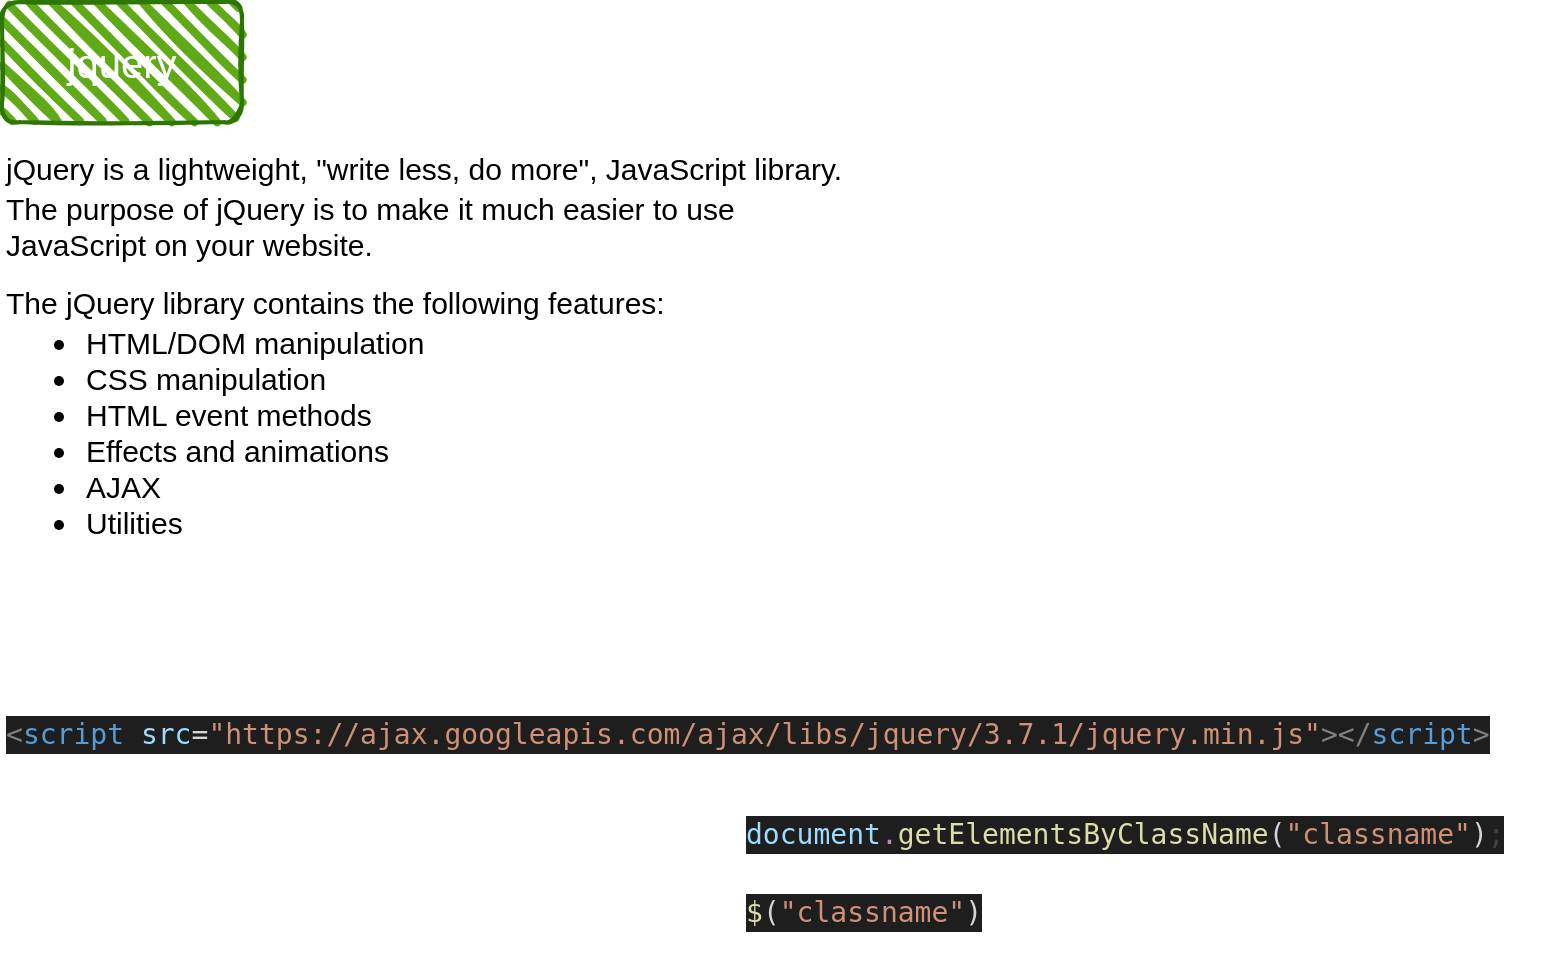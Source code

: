 <mxfile>
    <diagram id="OZ-AZ8MjJ0m8coBRw0sU" name="Page-1">
        <mxGraphModel dx="1013" dy="640" grid="1" gridSize="10" guides="1" tooltips="1" connect="1" arrows="1" fold="1" page="1" pageScale="1" pageWidth="827" pageHeight="1169" math="0" shadow="0">
            <root>
                <mxCell id="0"/>
                <mxCell id="1" parent="0"/>
                <mxCell id="5" value="&lt;span style=&quot;font-size: 20px;&quot;&gt;jquery&lt;/span&gt;" style="rounded=1;whiteSpace=wrap;html=1;strokeWidth=2;fillWeight=4;hachureGap=8;hachureAngle=45;fillColor=#60a917;sketch=1;fontColor=#ffffff;strokeColor=#2D7600;" vertex="1" parent="1">
                    <mxGeometry x="20" y="30" width="120" height="60" as="geometry"/>
                </mxCell>
                <mxCell id="8" value="&lt;p style=&quot;box-sizing: inherit; margin-top: 1.2em; margin-bottom: 1.2em; font-size: 15px; color: rgb(0, 0, 0); font-family: Verdana, sans-serif; font-style: normal; font-variant-ligatures: normal; font-variant-caps: normal; font-weight: 400; letter-spacing: normal; orphans: 2; text-align: start; text-indent: 0px; text-transform: none; widows: 2; word-spacing: 0px; -webkit-text-stroke-width: 0px; background-color: rgb(255, 255, 255); text-decoration-thickness: initial; text-decoration-style: initial; text-decoration-color: initial;&quot;&gt;jQuery is a lightweight, &quot;write less, do more&quot;, JavaScript library.&lt;/p&gt;&lt;br class=&quot;Apple-interchange-newline&quot;&gt;" style="text;whiteSpace=wrap;html=1;fontSize=20;fontColor=#FF3333;" vertex="1" parent="1">
                    <mxGeometry x="20" y="80" width="450" height="10" as="geometry"/>
                </mxCell>
                <mxCell id="9" value="&lt;p style=&quot;box-sizing: inherit; margin-top: 1.2em; margin-bottom: 1.2em; font-size: 15px; color: rgb(0, 0, 0); font-family: Verdana, sans-serif; font-style: normal; font-variant-ligatures: normal; font-variant-caps: normal; font-weight: 400; letter-spacing: normal; orphans: 2; text-align: start; text-indent: 0px; text-transform: none; widows: 2; word-spacing: 0px; -webkit-text-stroke-width: 0px; background-color: rgb(255, 255, 255); text-decoration-thickness: initial; text-decoration-style: initial; text-decoration-color: initial;&quot;&gt;The purpose of jQuery is to make it much easier to use JavaScript on your website.&lt;/p&gt;&lt;br class=&quot;Apple-interchange-newline&quot;&gt;" style="text;whiteSpace=wrap;html=1;fontSize=20;fontColor=#FF3333;" vertex="1" parent="1">
                    <mxGeometry x="20" y="100" width="420" height="120" as="geometry"/>
                </mxCell>
                <mxCell id="10" value="&lt;span style=&quot;color: rgb(0, 0, 0); font-family: Verdana, sans-serif; font-size: 15px; font-style: normal; font-variant-ligatures: normal; font-variant-caps: normal; font-weight: 400; letter-spacing: normal; orphans: 2; text-align: start; text-indent: 0px; text-transform: none; widows: 2; word-spacing: 0px; -webkit-text-stroke-width: 0px; background-color: rgb(255, 255, 255); text-decoration-thickness: initial; text-decoration-style: initial; text-decoration-color: initial; float: none; display: inline !important;&quot;&gt;The jQuery library contains the following features:&lt;/span&gt;" style="text;whiteSpace=wrap;html=1;fontSize=20;fontColor=#FF3333;" vertex="1" parent="1">
                    <mxGeometry x="20" y="160" width="360" height="50" as="geometry"/>
                </mxCell>
                <mxCell id="11" value="&lt;ul style=&quot;box-sizing: inherit; color: rgb(0, 0, 0); font-family: Verdana, sans-serif; font-size: 15px; font-style: normal; font-variant-ligatures: normal; font-variant-caps: normal; font-weight: 400; letter-spacing: normal; orphans: 2; text-align: start; text-indent: 0px; text-transform: none; widows: 2; word-spacing: 0px; -webkit-text-stroke-width: 0px; background-color: rgb(255, 255, 255); text-decoration-thickness: initial; text-decoration-style: initial; text-decoration-color: initial;&quot;&gt;&lt;li style=&quot;box-sizing: inherit;&quot;&gt;HTML/DOM manipulation&lt;/li&gt;&lt;li style=&quot;box-sizing: inherit;&quot;&gt;CSS manipulation&lt;/li&gt;&lt;li style=&quot;box-sizing: inherit;&quot;&gt;HTML event methods&lt;/li&gt;&lt;li style=&quot;box-sizing: inherit;&quot;&gt;Effects and animations&lt;/li&gt;&lt;li style=&quot;box-sizing: inherit;&quot;&gt;AJAX&lt;/li&gt;&lt;li style=&quot;box-sizing: inherit;&quot;&gt;Utilities&lt;/li&gt;&lt;/ul&gt;" style="text;whiteSpace=wrap;html=1;fontSize=20;fontColor=#FF3333;" vertex="1" parent="1">
                    <mxGeometry x="20" y="170" width="240" height="200" as="geometry"/>
                </mxCell>
                <mxCell id="12" value="&lt;div style=&quot;color: rgb(212, 212, 212); background-color: rgb(30, 30, 30); font-family: &amp;quot;Droid Sans Mono&amp;quot;, &amp;quot;monospace&amp;quot;, monospace; font-weight: normal; font-size: 14px; line-height: 19px;&quot;&gt;&lt;div&gt;&lt;span style=&quot;color: #808080;&quot;&gt;&amp;lt;&lt;/span&gt;&lt;span style=&quot;color: #569cd6;&quot;&gt;script&lt;/span&gt;&lt;span style=&quot;color: #d4d4d4;&quot;&gt; &lt;/span&gt;&lt;span style=&quot;color: #9cdcfe;&quot;&gt;src&lt;/span&gt;&lt;span style=&quot;color: #d4d4d4;&quot;&gt;=&lt;/span&gt;&lt;span style=&quot;color: #ce9178;&quot;&gt;&quot;https://ajax.googleapis.com/ajax/libs/jquery/3.7.1/jquery.min.js&quot;&lt;/span&gt;&lt;span style=&quot;color: #808080;&quot;&gt;&amp;gt;&amp;lt;/&lt;/span&gt;&lt;span style=&quot;color: #569cd6;&quot;&gt;script&lt;/span&gt;&lt;span style=&quot;color: #808080;&quot;&gt;&amp;gt;&lt;/span&gt;&lt;/div&gt;&lt;/div&gt;" style="text;whiteSpace=wrap;html=1;fontSize=20;fontColor=#FF3333;" vertex="1" parent="1">
                    <mxGeometry x="20" y="380" width="760" height="80" as="geometry"/>
                </mxCell>
                <mxCell id="13" value="we can add jquery by adding scrpit tag like:" style="text;html=1;strokeColor=none;fillColor=none;align=center;verticalAlign=middle;whiteSpace=wrap;rounded=0;fontSize=20;fontColor=#FFFFFF;" vertex="1" parent="1">
                    <mxGeometry x="20" y="350" width="400" height="30" as="geometry"/>
                </mxCell>
                <mxCell id="14" value="using this jquery basically we can replace&amp;nbsp;" style="text;html=1;strokeColor=none;fillColor=none;align=left;verticalAlign=middle;whiteSpace=wrap;rounded=0;fontSize=20;fontColor=#FFFFFF;" vertex="1" parent="1">
                    <mxGeometry x="20" y="430" width="510" height="30" as="geometry"/>
                </mxCell>
                <mxCell id="15" value="&lt;div style=&quot;color: rgb(212, 212, 212); background-color: rgb(30, 30, 30); font-family: &amp;quot;Droid Sans Mono&amp;quot;, &amp;quot;monospace&amp;quot;, monospace; font-weight: normal; font-size: 14px; line-height: 19px;&quot;&gt;&lt;div&gt;&lt;span style=&quot;color: #9cdcfe;&quot;&gt;document&lt;/span&gt;&lt;span style=&quot;color: #c586c0;&quot;&gt;.&lt;/span&gt;&lt;span style=&quot;color: #dcdcaa;&quot;&gt;getElementsByClassName&lt;/span&gt;&lt;span style=&quot;color: #d4d4d4;&quot;&gt;(&lt;/span&gt;&lt;span style=&quot;color: #ce9178;&quot;&gt;&quot;classname&quot;&lt;/span&gt;&lt;span style=&quot;color: #d4d4d4;&quot;&gt;)&lt;/span&gt;&lt;span style=&quot;color: #404040;&quot;&gt;;&lt;/span&gt;&lt;/div&gt;&lt;/div&gt;" style="text;whiteSpace=wrap;html=1;fontSize=20;fontColor=#FFFFFF;" vertex="1" parent="1">
                    <mxGeometry x="390" y="430" width="410" height="40" as="geometry"/>
                </mxCell>
                <mxCell id="16" value="document.getElementsByClassName by&amp;nbsp;" style="text;html=1;strokeColor=none;fillColor=none;align=left;verticalAlign=middle;whiteSpace=wrap;rounded=0;fontSize=20;fontColor=#FFFFFF;" vertex="1" parent="1">
                    <mxGeometry x="20" y="470" width="460" height="30" as="geometry"/>
                </mxCell>
                <mxCell id="17" value="&lt;div style=&quot;color: rgb(212, 212, 212); background-color: rgb(30, 30, 30); font-family: &amp;quot;Droid Sans Mono&amp;quot;, &amp;quot;monospace&amp;quot;, monospace; font-weight: normal; font-size: 14px; line-height: 19px;&quot;&gt;&lt;div&gt;&lt;span style=&quot;color: #dcdcaa;&quot;&gt;$&lt;/span&gt;&lt;span style=&quot;color: #d4d4d4;&quot;&gt;(&lt;/span&gt;&lt;span style=&quot;color: #ce9178;&quot;&gt;&quot;classname&quot;&lt;/span&gt;&lt;span style=&quot;color: #d4d4d4;&quot;&gt;)&lt;/span&gt;&lt;/div&gt;&lt;/div&gt;" style="text;whiteSpace=wrap;html=1;fontSize=20;fontColor=#FFFFFF;" vertex="1" parent="1">
                    <mxGeometry x="390" y="469" width="150" height="40" as="geometry"/>
                </mxCell>
            </root>
        </mxGraphModel>
    </diagram>
</mxfile>